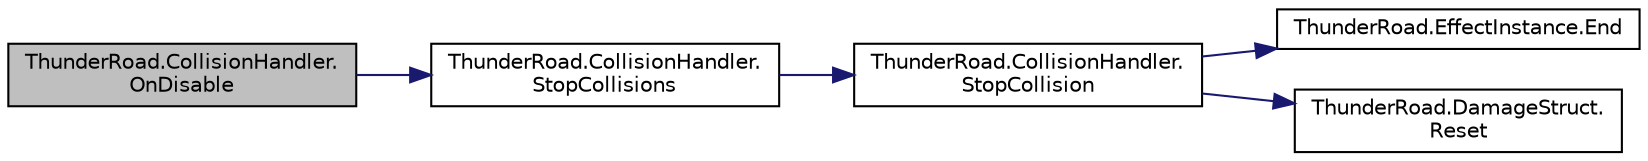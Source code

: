 digraph "ThunderRoad.CollisionHandler.OnDisable"
{
 // LATEX_PDF_SIZE
  edge [fontname="Helvetica",fontsize="10",labelfontname="Helvetica",labelfontsize="10"];
  node [fontname="Helvetica",fontsize="10",shape=record];
  rankdir="LR";
  Node1 [label="ThunderRoad.CollisionHandler.\lOnDisable",height=0.2,width=0.4,color="black", fillcolor="grey75", style="filled", fontcolor="black",tooltip="Called when [disable]."];
  Node1 -> Node2 [color="midnightblue",fontsize="10",style="solid",fontname="Helvetica"];
  Node2 [label="ThunderRoad.CollisionHandler.\lStopCollisions",height=0.2,width=0.4,color="black", fillcolor="white", style="filled",URL="$class_thunder_road_1_1_collision_handler.html#a0656973ff401827811141af0217cd432",tooltip="Stops the collisions."];
  Node2 -> Node3 [color="midnightblue",fontsize="10",style="solid",fontname="Helvetica"];
  Node3 [label="ThunderRoad.CollisionHandler.\lStopCollision",height=0.2,width=0.4,color="black", fillcolor="white", style="filled",URL="$class_thunder_road_1_1_collision_handler.html#a5945ff101996a286d52c439d236f1c04",tooltip="Stops the collision."];
  Node3 -> Node4 [color="midnightblue",fontsize="10",style="solid",fontname="Helvetica"];
  Node4 [label="ThunderRoad.EffectInstance.End",height=0.2,width=0.4,color="black", fillcolor="white", style="filled",URL="$class_thunder_road_1_1_effect_instance.html#a2145ac61404303ad31bfda14880e77e5",tooltip="Ends the specified loop only."];
  Node3 -> Node5 [color="midnightblue",fontsize="10",style="solid",fontname="Helvetica"];
  Node5 [label="ThunderRoad.DamageStruct.\lReset",height=0.2,width=0.4,color="black", fillcolor="white", style="filled",URL="$struct_thunder_road_1_1_damage_struct.html#a187a874ad222f6753b0eddc8eb93f4c9",tooltip="Resets this instance."];
}
